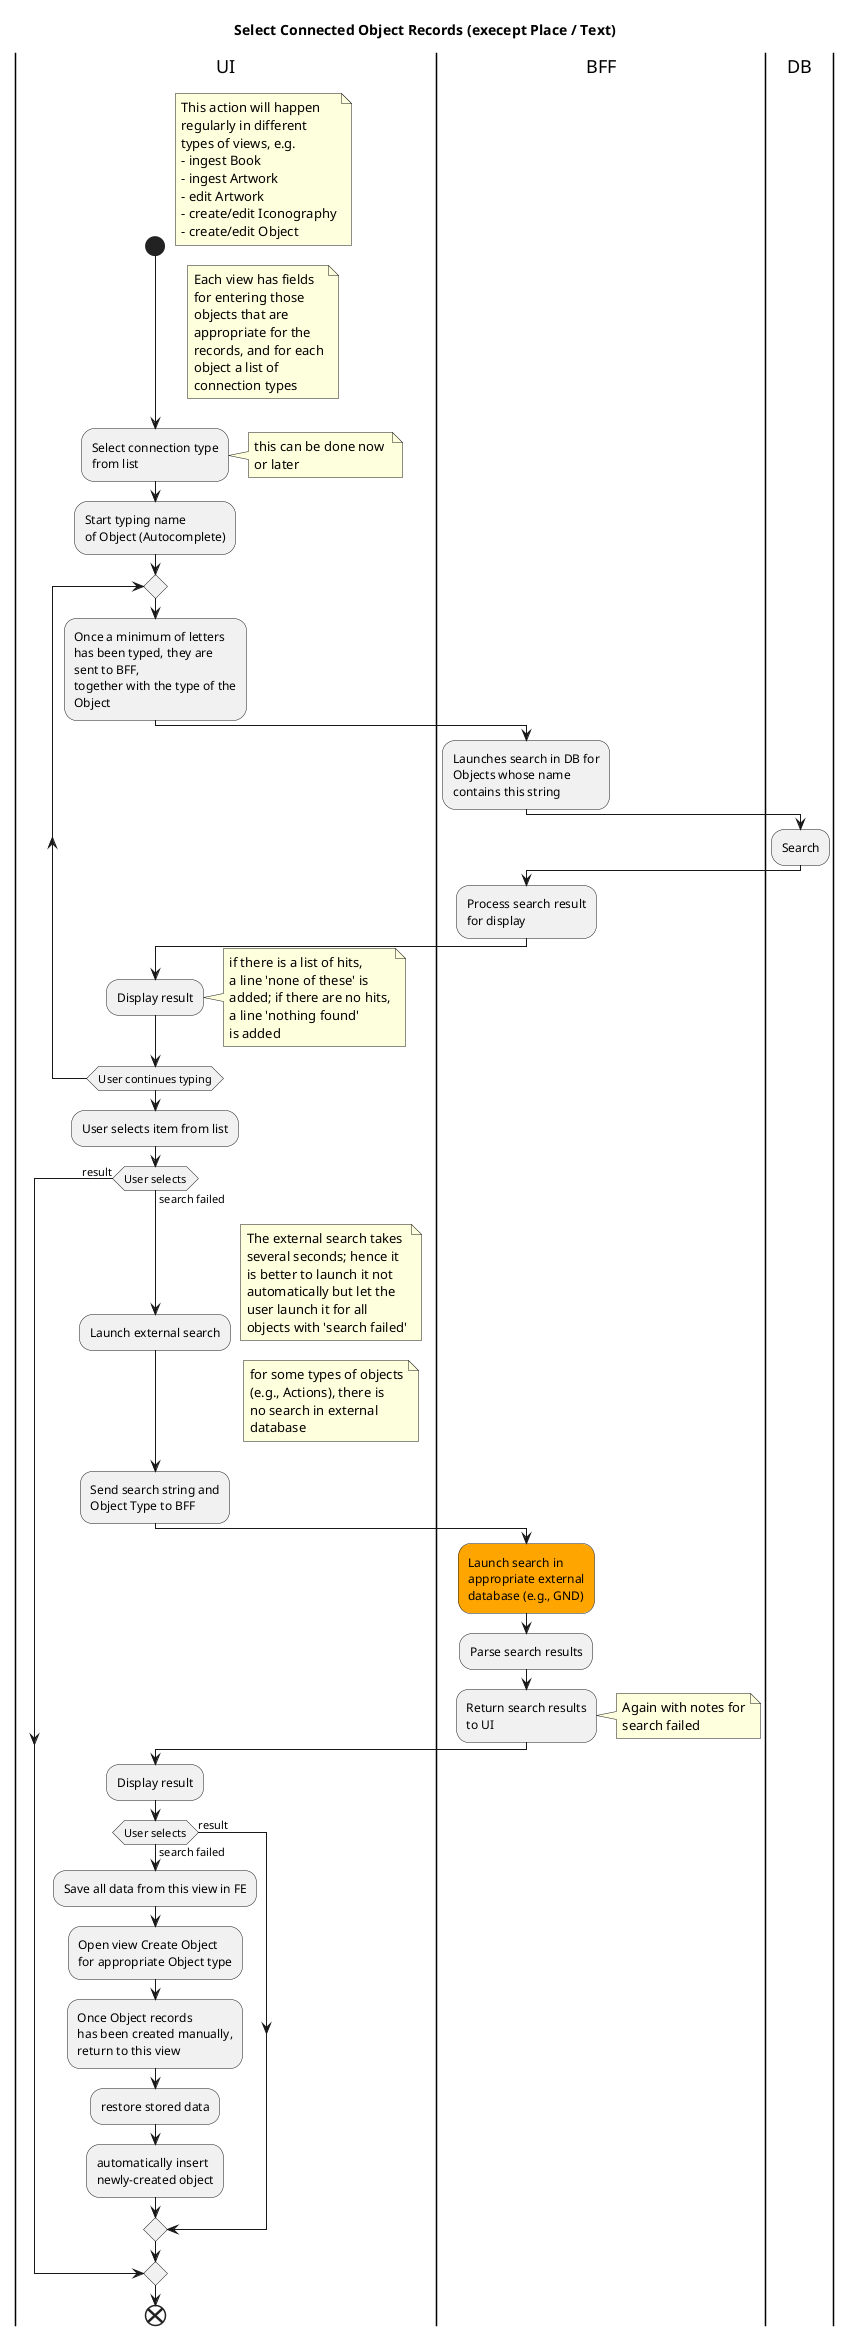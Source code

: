 @startuml
title Select Connected Object Records (execept Place / Text)

|UI|
start
note right
This action will happen
regularly in different
types of views, e.g.
- ingest Book
- ingest Artwork
- edit Artwork
- create/edit Iconography
- create/edit Object
endnote
note right
Each view has fields
for entering those
objects that are
appropriate for the
records, and for each
object a list of 
connection types
endnote
:Select connection type
from list;
note right
this can be done now 
or later
endnote
:Start typing name
of Object (Autocomplete);

repeat
    :Once a minimum of letters
    has been typed, they are
    sent to BFF, 
    together with the type of the
    Object;
    |BFF|
    :Launches search in DB for
    Objects whose name  
    contains this string;
    |DB|
    :Search;
    |BFF|
    :Process search result
    for display;
    |UI|
    :Display result;
    note right
    if there is a list of hits,
    a line 'none of these' is
    added; if there are no hits,
    a line 'nothing found'
    is added
    endnote

repeat while (User continues typing)
:User selects item from list;
if (User selects) then (result)
    
else (search failed)
    :Launch external search;
    note right
    The external search takes
    several seconds; hence it 
    is better to launch it not
    automatically but let the 
    user launch it for all
    objects with 'search failed'
    endnote
    note right
    for some types of objects
    (e.g., Actions), there is
    no search in external 
    database
    endnote
    :Send search string and
    Object Type to BFF;
    |BFF|
    #orange:Launch search in 
    appropriate external
    database (e.g., GND);
    :Parse search results;
    :Return search results
    to UI;
    note right
    Again with notes for
    search failed
    endnote
    |UI|
    :Display result;
    if (User selects) then (result)
        
    else (search failed)
        :Save all data from this view in FE;
        :Open view Create Object
        for appropriate Object type;
        :Once Object records
        has been created manually,
        return to this view;
        :restore stored data;
        :automatically insert 
        newly-created object;
    end if
end if
end

@enduml